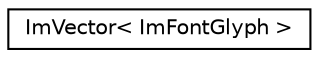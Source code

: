 digraph "Graphical Class Hierarchy"
{
 // LATEX_PDF_SIZE
  edge [fontname="Helvetica",fontsize="10",labelfontname="Helvetica",labelfontsize="10"];
  node [fontname="Helvetica",fontsize="10",shape=record];
  rankdir="LR";
  Node0 [label="ImVector\< ImFontGlyph \>",height=0.2,width=0.4,color="black", fillcolor="white", style="filled",URL="$structImVector.html",tooltip=" "];
}
